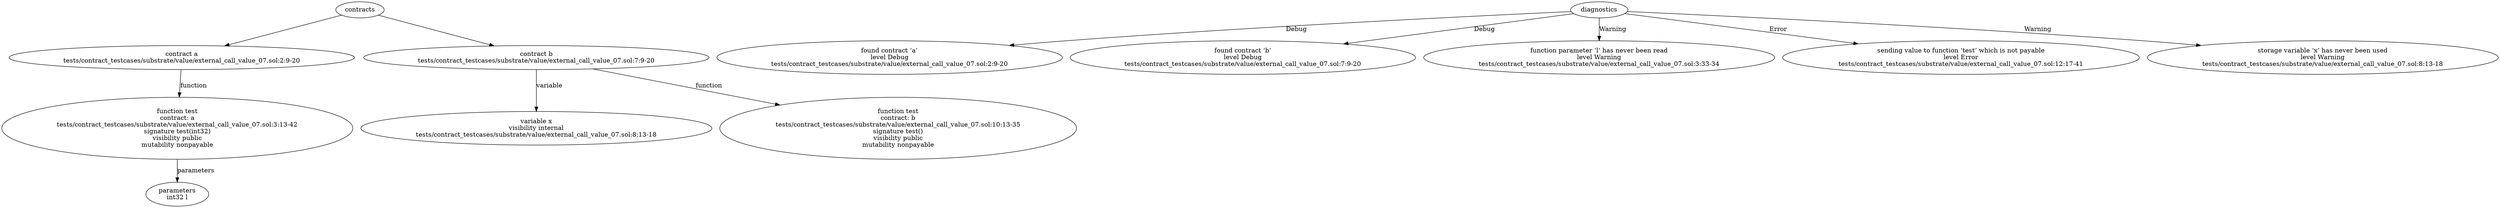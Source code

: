 strict digraph "tests/contract_testcases/substrate/value/external_call_value_07.sol" {
	contract [label="contract a\ntests/contract_testcases/substrate/value/external_call_value_07.sol:2:9-20"]
	test [label="function test\ncontract: a\ntests/contract_testcases/substrate/value/external_call_value_07.sol:3:13-42\nsignature test(int32)\nvisibility public\nmutability nonpayable"]
	parameters [label="parameters\nint32 l"]
	contract_4 [label="contract b\ntests/contract_testcases/substrate/value/external_call_value_07.sol:7:9-20"]
	var [label="variable x\nvisibility internal\ntests/contract_testcases/substrate/value/external_call_value_07.sol:8:13-18"]
	test_6 [label="function test\ncontract: b\ntests/contract_testcases/substrate/value/external_call_value_07.sol:10:13-35\nsignature test()\nvisibility public\nmutability nonpayable"]
	diagnostic [label="found contract ‘a’\nlevel Debug\ntests/contract_testcases/substrate/value/external_call_value_07.sol:2:9-20"]
	diagnostic_9 [label="found contract ‘b’\nlevel Debug\ntests/contract_testcases/substrate/value/external_call_value_07.sol:7:9-20"]
	diagnostic_10 [label="function parameter ‘l‘ has never been read\nlevel Warning\ntests/contract_testcases/substrate/value/external_call_value_07.sol:3:33-34"]
	diagnostic_11 [label="sending value to function ‘test’ which is not payable\nlevel Error\ntests/contract_testcases/substrate/value/external_call_value_07.sol:12:17-41"]
	diagnostic_12 [label="storage variable ‘x‘ has never been used\nlevel Warning\ntests/contract_testcases/substrate/value/external_call_value_07.sol:8:13-18"]
	contracts -> contract
	contract -> test [label="function"]
	test -> parameters [label="parameters"]
	contracts -> contract_4
	contract_4 -> var [label="variable"]
	contract_4 -> test_6 [label="function"]
	diagnostics -> diagnostic [label="Debug"]
	diagnostics -> diagnostic_9 [label="Debug"]
	diagnostics -> diagnostic_10 [label="Warning"]
	diagnostics -> diagnostic_11 [label="Error"]
	diagnostics -> diagnostic_12 [label="Warning"]
}
